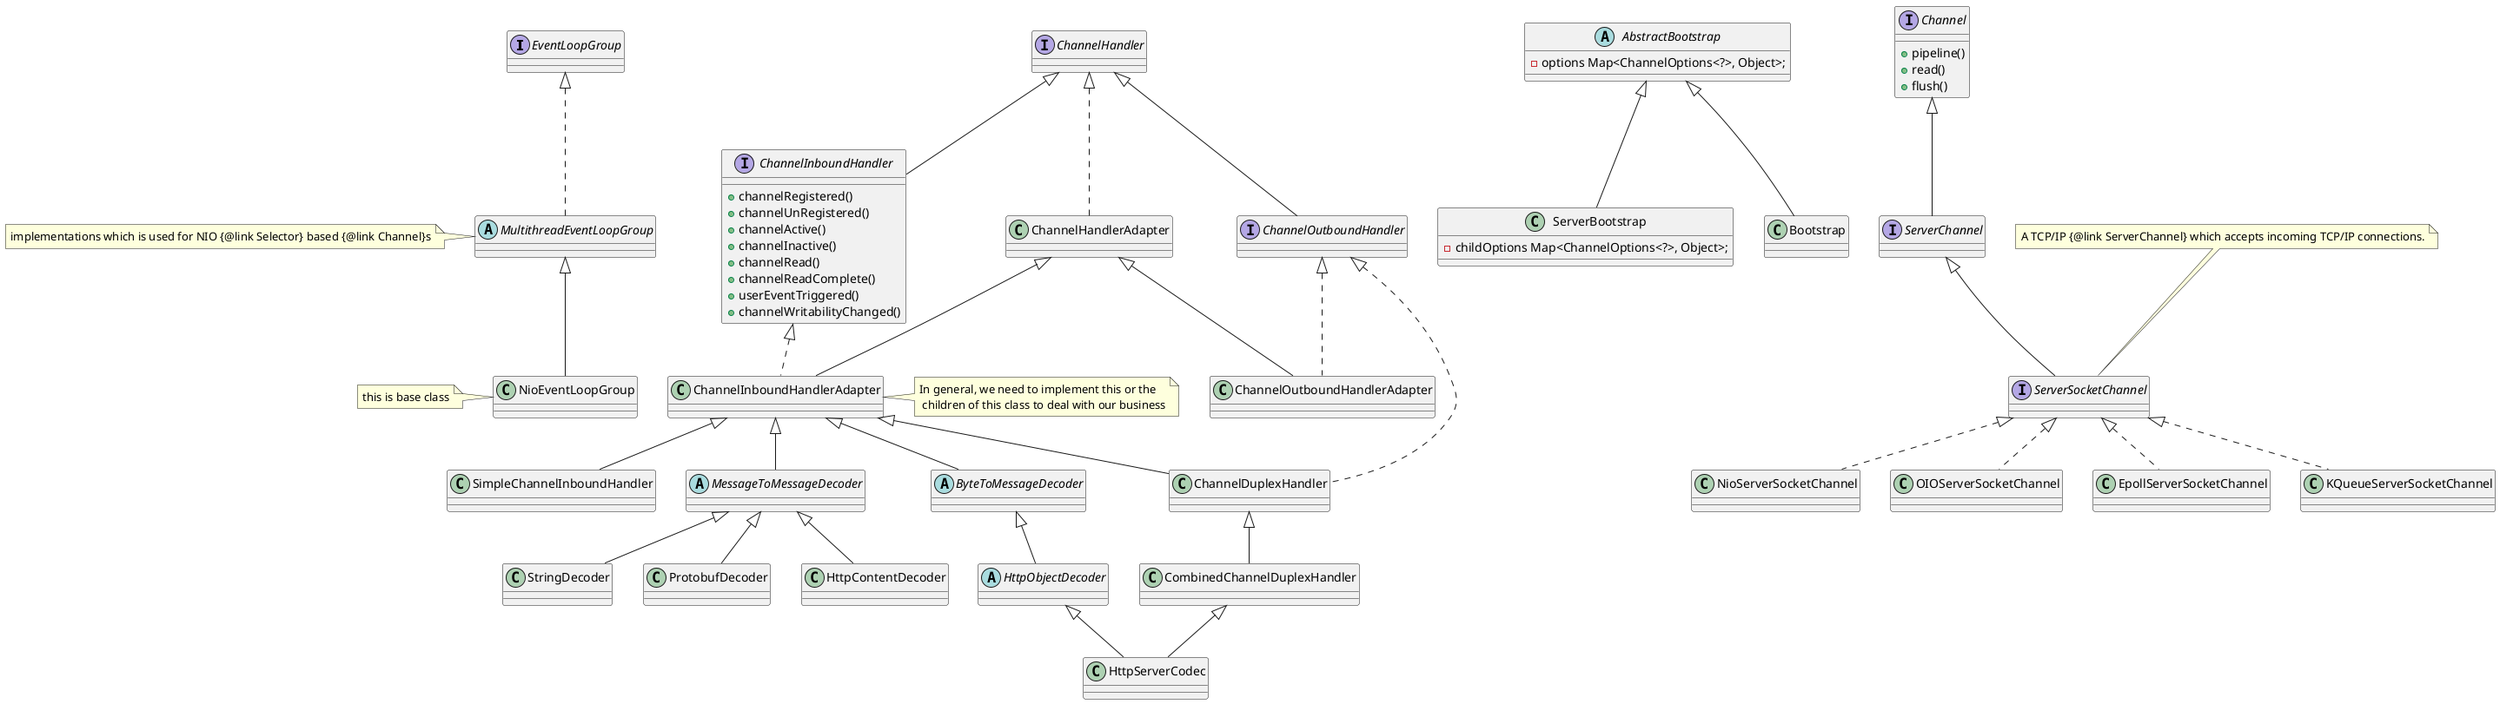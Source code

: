 @startuml
interface EventLoopGroup
abstract MultithreadEventLoopGroup

note left of MultithreadEventLoopGroup: implementations which is used for NIO {@link Selector} based {@link Channel}s
class NioEventLoopGroup {
}

note left of NioEventLoopGroup: this is base class
EventLoopGroup <|.. MultithreadEventLoopGroup
MultithreadEventLoopGroup <|-- NioEventLoopGroup

abstract AbstractBootstrap {
    -options Map<ChannelOptions<?>, Object>;
}
class ServerBootstrap {
    -childOptions Map<ChannelOptions<?>, Object>;
}
class Bootstrap {
}
AbstractBootstrap <|-- ServerBootstrap
AbstractBootstrap <|-- Bootstrap

interface Channel {
    +pipeline()
    +read()
    +flush()
}
interface ServerChannel
interface ServerSocketChannel
note top of ServerSocketChannel: A TCP/IP {@link ServerChannel} which accepts incoming TCP/IP connections.

class NioServerSocketChannel
class OIOServerSocketChannel
class EpollServerSocketChannel
class KQueueServerSocketChannel

Channel <|-- ServerChannel
ServerChannel <|-- ServerSocketChannel
ServerSocketChannel <|.. NioServerSocketChannel
ServerSocketChannel <|.. OIOServerSocketChannel
ServerSocketChannel <|.. EpollServerSocketChannel
ServerSocketChannel <|.. KQueueServerSocketChannel

interface ChannelHandler
class ChannelHandlerAdapter
interface ChannelOutboundHandler
interface ChannelInboundHandler {
    +channelRegistered()
    +channelUnRegistered()
    +channelActive()
    +channelInactive()
    +channelRead()
    +channelReadComplete()
    +userEventTriggered()
    +channelWritabilityChanged()
}
class ChannelOutboundHandlerAdapter

class ChannelInboundHandlerAdapter
class SimpleChannelInboundHandler
abstract class MessageToMessageDecoder
class StringDecoder
class ProtobufDecoder
class HttpContentDecoder

abstract class ByteToMessageDecoder
abstract class HttpObjectDecoder
class HttpServerCodec

HttpObjectDecoder <|-- HttpServerCodec
ByteToMessageDecoder <|-- HttpObjectDecoder

note right of ChannelInboundHandlerAdapter: In general, we need to implement this or the \n children of this class to deal with our business

ChannelHandler <|.. ChannelHandlerAdapter
ChannelHandler <|-- ChannelOutboundHandler
ChannelHandler <|-- ChannelInboundHandler
ChannelHandlerAdapter <|-- ChannelOutboundHandlerAdapter
ChannelHandlerAdapter <|-- ChannelInboundHandlerAdapter
ChannelInboundHandler <|.. ChannelInboundHandlerAdapter
ChannelOutboundHandler <|.. ChannelOutboundHandlerAdapter
ChannelInboundHandlerAdapter <|-- SimpleChannelInboundHandler
ChannelInboundHandlerAdapter <|-- MessageToMessageDecoder
MessageToMessageDecoder <|-- StringDecoder
MessageToMessageDecoder <|-- ProtobufDecoder
MessageToMessageDecoder <|-- HttpContentDecoder
ChannelInboundHandlerAdapter <|-- ByteToMessageDecoder

CombinedChannelDuplexHandler <|-- HttpServerCodec
ChannelDuplexHandler <|-- CombinedChannelDuplexHandler
ChannelInboundHandlerAdapter <|-- ChannelDuplexHandler
ChannelOutboundHandler <|.. ChannelDuplexHandler

@enduml